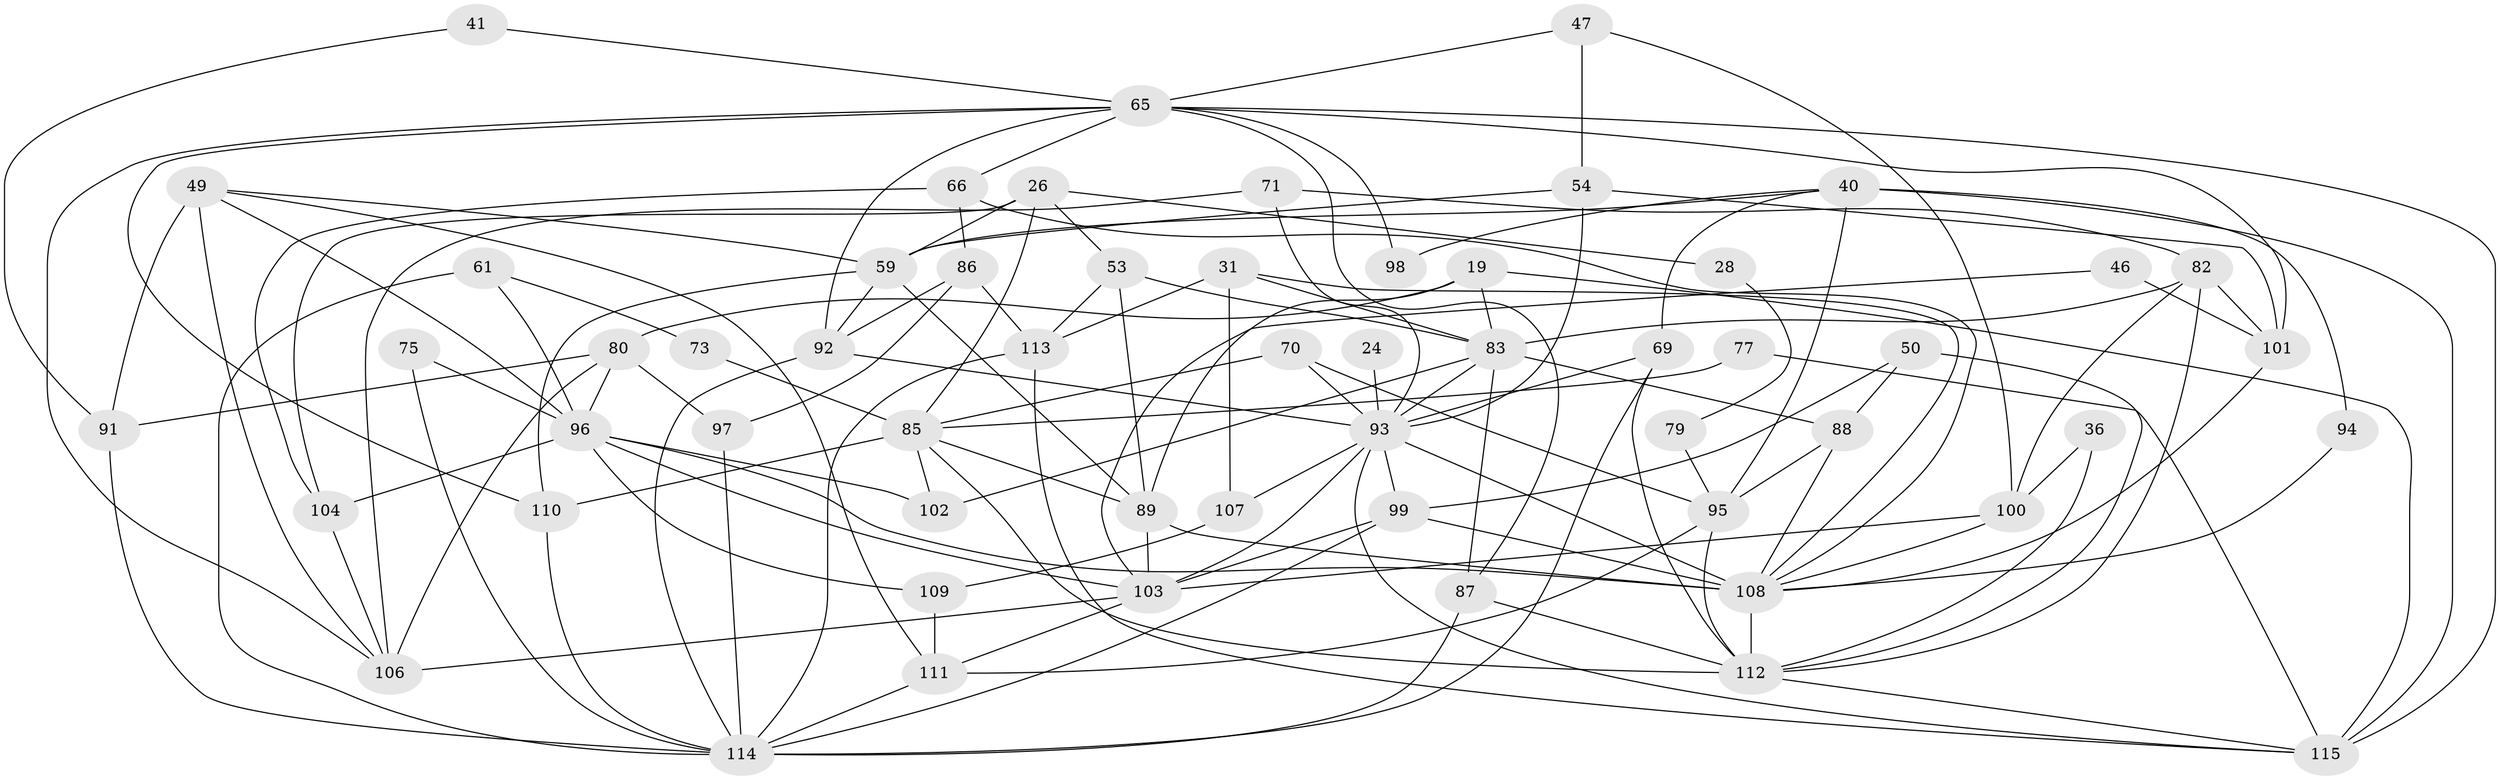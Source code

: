 // original degree distribution, {2: 0.14782608695652175, 3: 0.2608695652173913, 4: 0.2782608695652174, 7: 0.05217391304347826, 6: 0.0782608695652174, 5: 0.16521739130434782, 9: 0.008695652173913044, 8: 0.008695652173913044}
// Generated by graph-tools (version 1.1) at 2025/54/03/04/25 21:54:37]
// undirected, 57 vertices, 135 edges
graph export_dot {
graph [start="1"]
  node [color=gray90,style=filled];
  19;
  24;
  26 [super="+23"];
  28;
  31 [super="+17"];
  36;
  40;
  41;
  46;
  47;
  49 [super="+1+34"];
  50;
  53;
  54 [super="+7"];
  59 [super="+15"];
  61 [super="+5"];
  65 [super="+42+56"];
  66;
  69 [super="+11"];
  70 [super="+51"];
  71;
  73;
  75;
  77;
  79;
  80 [super="+18"];
  82;
  83 [super="+2+38+48"];
  85 [super="+67"];
  86;
  87;
  88 [super="+8+60+64"];
  89 [super="+30+63"];
  91;
  92 [super="+84"];
  93 [super="+43+44+21"];
  94;
  95 [super="+25"];
  96 [super="+72"];
  97;
  98;
  99 [super="+74+76"];
  100 [super="+81"];
  101;
  102;
  103 [super="+37+45+32"];
  104 [super="+33"];
  106 [super="+39"];
  107;
  108 [super="+62+78"];
  109;
  110 [super="+55"];
  111 [super="+20"];
  112 [super="+3+29"];
  113 [super="+90+105"];
  114 [super="+16+68"];
  115 [super="+35+57"];
  19 -- 80;
  19 -- 115;
  19 -- 83;
  19 -- 89;
  24 -- 93 [weight=2];
  26 -- 59 [weight=3];
  26 -- 28 [weight=2];
  26 -- 53;
  26 -- 85;
  26 -- 104;
  28 -- 79;
  31 -- 113;
  31 -- 107;
  31 -- 108;
  31 -- 83 [weight=2];
  36 -- 112;
  36 -- 100;
  40 -- 69;
  40 -- 94;
  40 -- 95 [weight=2];
  40 -- 98;
  40 -- 59;
  40 -- 115;
  41 -- 91;
  41 -- 65;
  46 -- 101;
  46 -- 103;
  47 -- 54;
  47 -- 100;
  47 -- 65;
  49 -- 111;
  49 -- 91 [weight=2];
  49 -- 96;
  49 -- 106;
  49 -- 59;
  50 -- 112 [weight=2];
  50 -- 99;
  50 -- 88;
  53 -- 113;
  53 -- 89;
  53 -- 83;
  54 -- 59;
  54 -- 93 [weight=3];
  54 -- 101;
  59 -- 92;
  59 -- 89;
  59 -- 110;
  61 -- 114 [weight=2];
  61 -- 73;
  61 -- 96;
  65 -- 66;
  65 -- 98;
  65 -- 87;
  65 -- 110;
  65 -- 115 [weight=2];
  65 -- 101;
  65 -- 92 [weight=2];
  65 -- 106;
  66 -- 86;
  66 -- 104;
  66 -- 108;
  69 -- 112;
  69 -- 93;
  69 -- 114;
  70 -- 95;
  70 -- 85;
  70 -- 93;
  71 -- 82;
  71 -- 93;
  71 -- 106;
  73 -- 85;
  75 -- 114;
  75 -- 96;
  77 -- 85;
  77 -- 115;
  79 -- 95;
  80 -- 106 [weight=2];
  80 -- 97;
  80 -- 96;
  80 -- 91;
  82 -- 101;
  82 -- 112;
  82 -- 83;
  82 -- 100;
  83 -- 87;
  83 -- 93 [weight=3];
  83 -- 102;
  83 -- 88 [weight=3];
  85 -- 112 [weight=2];
  85 -- 102;
  85 -- 89;
  85 -- 110;
  86 -- 113 [weight=2];
  86 -- 92;
  86 -- 97;
  87 -- 112;
  87 -- 114;
  88 -- 108 [weight=2];
  88 -- 95;
  89 -- 108 [weight=2];
  89 -- 103 [weight=2];
  91 -- 114;
  92 -- 93;
  92 -- 114 [weight=2];
  93 -- 107;
  93 -- 108 [weight=4];
  93 -- 115;
  93 -- 103 [weight=2];
  93 -- 99;
  94 -- 108;
  95 -- 112;
  95 -- 111;
  96 -- 108 [weight=2];
  96 -- 102;
  96 -- 109;
  96 -- 103 [weight=2];
  96 -- 104;
  97 -- 114;
  99 -- 114 [weight=2];
  99 -- 108;
  99 -- 103;
  100 -- 108;
  100 -- 103 [weight=2];
  101 -- 108;
  103 -- 111;
  103 -- 106;
  104 -- 106;
  107 -- 109;
  108 -- 112 [weight=2];
  109 -- 111;
  110 -- 114;
  111 -- 114;
  112 -- 115;
  113 -- 114 [weight=2];
  113 -- 115;
}
